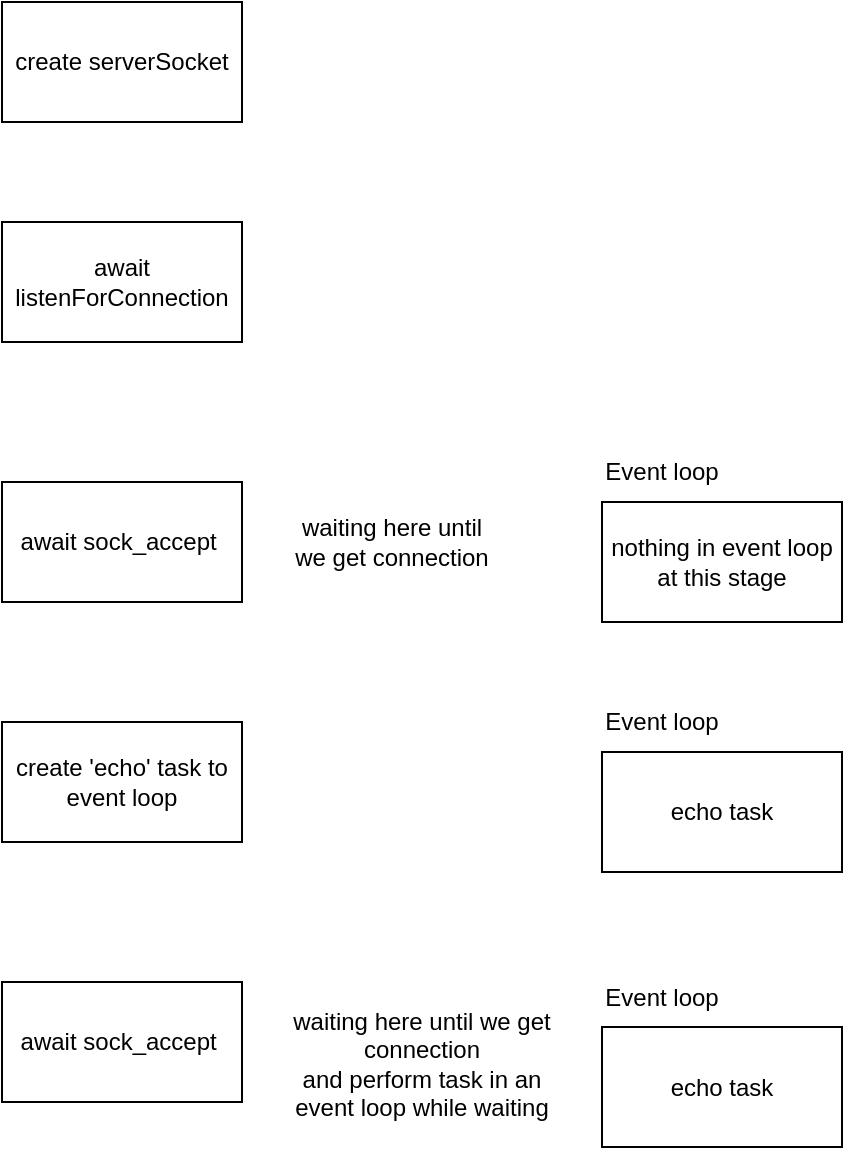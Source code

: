 <mxfile>
    <diagram id="LuXPVWbHd80iHnKBVaPR" name="Page-1">
        <mxGraphModel dx="1048" dy="713" grid="1" gridSize="10" guides="1" tooltips="1" connect="1" arrows="1" fold="1" page="1" pageScale="1" pageWidth="850" pageHeight="1100" math="0" shadow="0">
            <root>
                <mxCell id="0"/>
                <mxCell id="1" parent="0"/>
                <mxCell id="2" value="create serverSocket" style="rounded=0;whiteSpace=wrap;html=1;" vertex="1" parent="1">
                    <mxGeometry x="110" y="70" width="120" height="60" as="geometry"/>
                </mxCell>
                <mxCell id="3" value="await listenForConnection" style="rounded=0;whiteSpace=wrap;html=1;" vertex="1" parent="1">
                    <mxGeometry x="110" y="180" width="120" height="60" as="geometry"/>
                </mxCell>
                <mxCell id="4" value="await sock_accept&amp;nbsp;" style="rounded=0;whiteSpace=wrap;html=1;" vertex="1" parent="1">
                    <mxGeometry x="110" y="310" width="120" height="60" as="geometry"/>
                </mxCell>
                <mxCell id="5" value="create 'echo' task to event loop" style="rounded=0;whiteSpace=wrap;html=1;" vertex="1" parent="1">
                    <mxGeometry x="110" y="430" width="120" height="60" as="geometry"/>
                </mxCell>
                <mxCell id="6" value="waiting here until we get connection" style="text;html=1;strokeColor=none;fillColor=none;align=center;verticalAlign=middle;whiteSpace=wrap;rounded=0;" vertex="1" parent="1">
                    <mxGeometry x="250" y="317.5" width="110" height="45" as="geometry"/>
                </mxCell>
                <mxCell id="7" value="Event loop" style="text;html=1;strokeColor=none;fillColor=none;align=center;verticalAlign=middle;whiteSpace=wrap;rounded=0;" vertex="1" parent="1">
                    <mxGeometry x="410" y="290" width="60" height="30" as="geometry"/>
                </mxCell>
                <mxCell id="8" value="nothing in event loop at this stage" style="rounded=0;whiteSpace=wrap;html=1;" vertex="1" parent="1">
                    <mxGeometry x="410" y="320" width="120" height="60" as="geometry"/>
                </mxCell>
                <mxCell id="9" value="Event loop" style="text;html=1;strokeColor=none;fillColor=none;align=center;verticalAlign=middle;whiteSpace=wrap;rounded=0;" vertex="1" parent="1">
                    <mxGeometry x="410" y="415" width="60" height="30" as="geometry"/>
                </mxCell>
                <mxCell id="10" value="echo task" style="rounded=0;whiteSpace=wrap;html=1;" vertex="1" parent="1">
                    <mxGeometry x="410" y="445" width="120" height="60" as="geometry"/>
                </mxCell>
                <mxCell id="11" value="await sock_accept&amp;nbsp;" style="rounded=0;whiteSpace=wrap;html=1;" vertex="1" parent="1">
                    <mxGeometry x="110" y="560" width="120" height="60" as="geometry"/>
                </mxCell>
                <mxCell id="12" value="waiting here until we get connection&lt;br&gt;and perform task in an event loop while waiting" style="text;html=1;strokeColor=none;fillColor=none;align=center;verticalAlign=middle;whiteSpace=wrap;rounded=0;" vertex="1" parent="1">
                    <mxGeometry x="250" y="560" width="140" height="82.5" as="geometry"/>
                </mxCell>
                <mxCell id="13" value="Event loop" style="text;html=1;strokeColor=none;fillColor=none;align=center;verticalAlign=middle;whiteSpace=wrap;rounded=0;" vertex="1" parent="1">
                    <mxGeometry x="410" y="552.5" width="60" height="30" as="geometry"/>
                </mxCell>
                <mxCell id="14" value="echo task" style="rounded=0;whiteSpace=wrap;html=1;" vertex="1" parent="1">
                    <mxGeometry x="410" y="582.5" width="120" height="60" as="geometry"/>
                </mxCell>
            </root>
        </mxGraphModel>
    </diagram>
</mxfile>